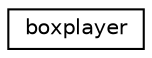 digraph "Graphical Class Hierarchy"
{
 // LATEX_PDF_SIZE
  edge [fontname="Helvetica",fontsize="10",labelfontname="Helvetica",labelfontsize="10"];
  node [fontname="Helvetica",fontsize="10",shape=record];
  rankdir="LR";
  Node0 [label="boxplayer",height=0.2,width=0.4,color="black", fillcolor="white", style="filled",URL="$dc/d98/structboxplayer.html",tooltip=" "];
}

